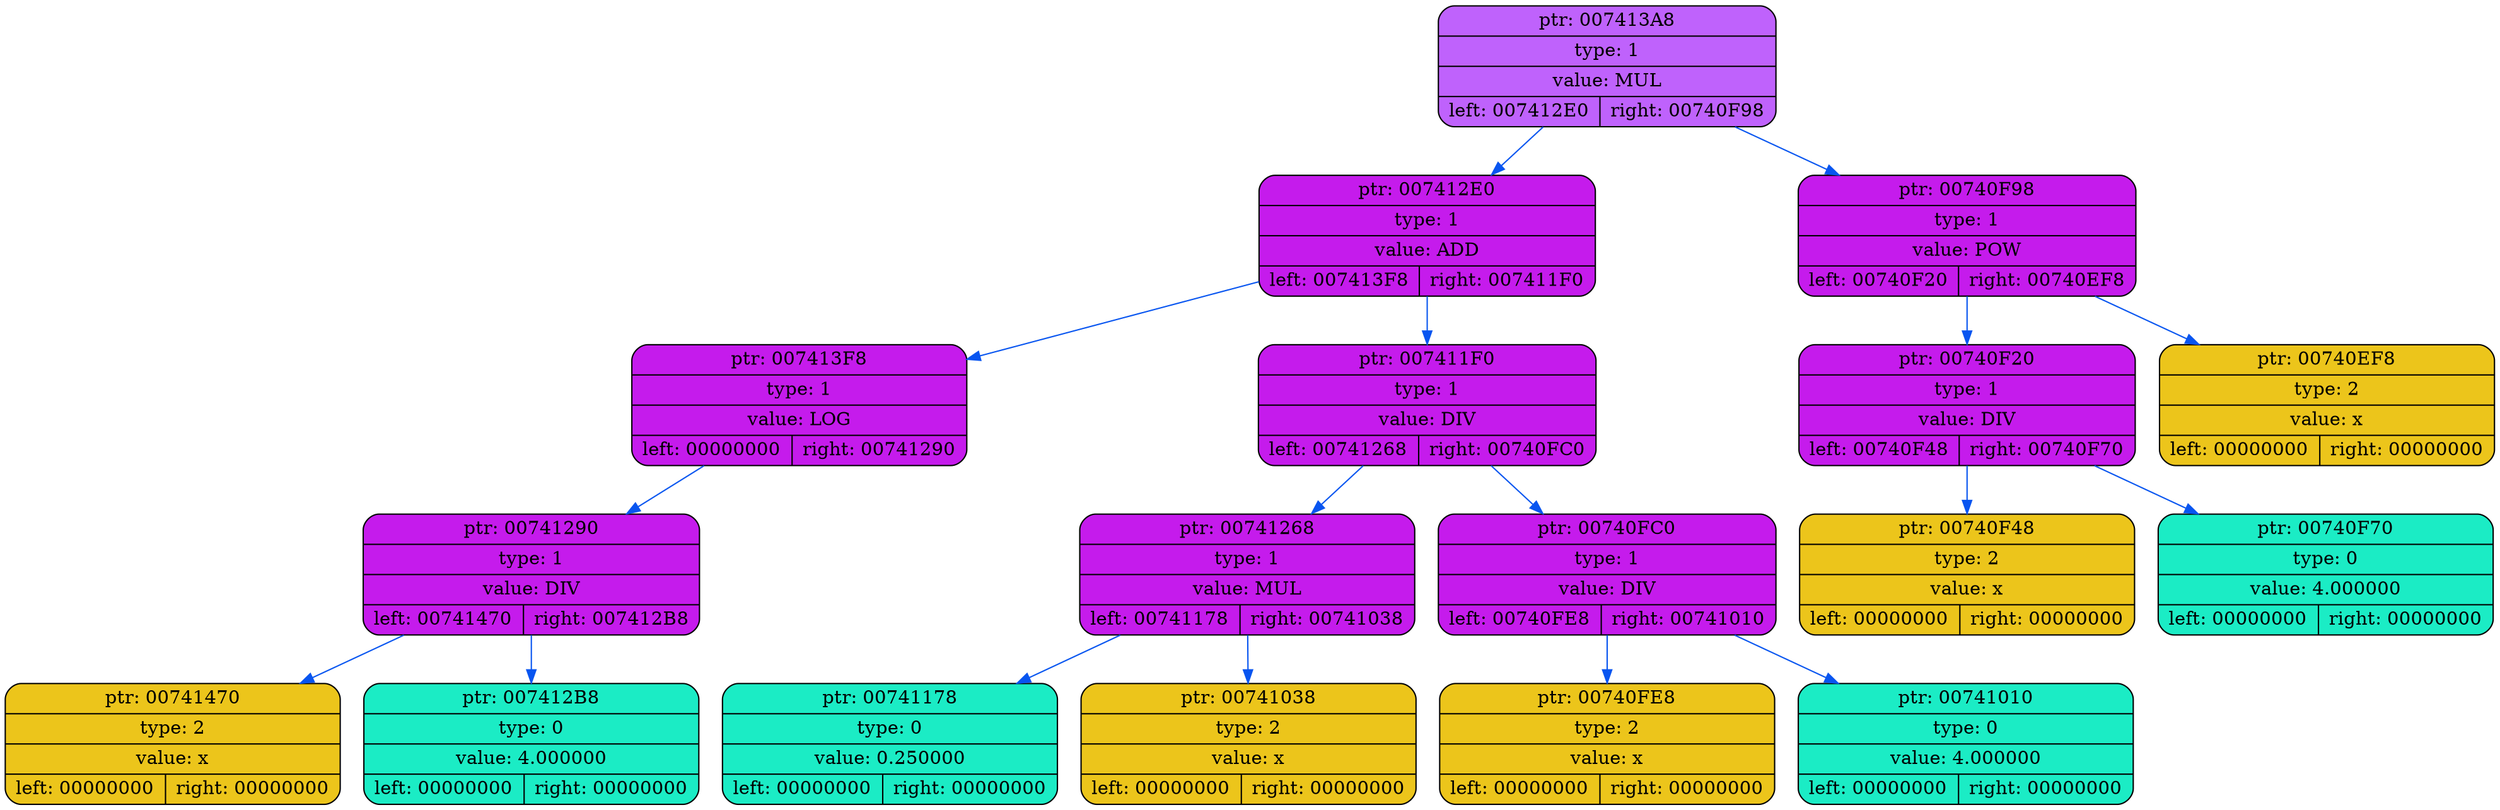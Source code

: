digraph
{
    rankdir=TP

        node007413A8[shape=record,style="rounded,filled",fillcolor="#BF62FC",label="{ ptr: 007413A8 | type: 1 | value: MUL| { left: 007412E0 | right: 00740F98 }}"];
    node007413A8 -> node007412E0[color="#0855F0"]
    node007412E0[shape=record,style="rounded,filled",fillcolor="#C51BEC",label="{ ptr: 007412E0 | type: 1 | value: ADD| { left: 007413F8 | right: 007411F0 }}"];
    node007412E0 -> node007413F8[color="#0855F0"]
    node007413F8[shape=record,style="rounded,filled",fillcolor="#C51BEC",label="{ ptr: 007413F8 | type: 1 | value: LOG| { left: 00000000 | right: 00741290 }}"];
    node007413F8 -> node00741290[color="#0855F0"]
    node00741290[shape=record,style="rounded,filled",fillcolor="#C51BEC",label="{ ptr: 00741290 | type: 1 | value: DIV| { left: 00741470 | right: 007412B8 }}"];
    node00741290 -> node00741470[color="#0855F0"]
    node00741470[shape=record,style="rounded,filled",fillcolor="#ECC51B",label="{ ptr: 00741470 | type: 2 | value: x| { left: 00000000 | right: 00000000 }}"];
    node00741290 -> node007412B8[color="#0855F0"]
    node007412B8[shape=record,style="rounded,filled",fillcolor="#1BECC5",label="{ ptr: 007412B8 | type: 0 | value: 4.000000| { left: 00000000 | right: 00000000 }}"];
    node007412E0 -> node007411F0[color="#0855F0"]
    node007411F0[shape=record,style="rounded,filled",fillcolor="#C51BEC",label="{ ptr: 007411F0 | type: 1 | value: DIV| { left: 00741268 | right: 00740FC0 }}"];
    node007411F0 -> node00741268[color="#0855F0"]
    node00741268[shape=record,style="rounded,filled",fillcolor="#C51BEC",label="{ ptr: 00741268 | type: 1 | value: MUL| { left: 00741178 | right: 00741038 }}"];
    node00741268 -> node00741178[color="#0855F0"]
    node00741178[shape=record,style="rounded,filled",fillcolor="#1BECC5",label="{ ptr: 00741178 | type: 0 | value: 0.250000| { left: 00000000 | right: 00000000 }}"];
    node00741268 -> node00741038[color="#0855F0"]
    node00741038[shape=record,style="rounded,filled",fillcolor="#ECC51B",label="{ ptr: 00741038 | type: 2 | value: x| { left: 00000000 | right: 00000000 }}"];
    node007411F0 -> node00740FC0[color="#0855F0"]
    node00740FC0[shape=record,style="rounded,filled",fillcolor="#C51BEC",label="{ ptr: 00740FC0 | type: 1 | value: DIV| { left: 00740FE8 | right: 00741010 }}"];
    node00740FC0 -> node00740FE8[color="#0855F0"]
    node00740FE8[shape=record,style="rounded,filled",fillcolor="#ECC51B",label="{ ptr: 00740FE8 | type: 2 | value: x| { left: 00000000 | right: 00000000 }}"];
    node00740FC0 -> node00741010[color="#0855F0"]
    node00741010[shape=record,style="rounded,filled",fillcolor="#1BECC5",label="{ ptr: 00741010 | type: 0 | value: 4.000000| { left: 00000000 | right: 00000000 }}"];
    node007413A8 -> node00740F98[color="#0855F0"]
    node00740F98[shape=record,style="rounded,filled",fillcolor="#C51BEC",label="{ ptr: 00740F98 | type: 1 | value: POW| { left: 00740F20 | right: 00740EF8 }}"];
    node00740F98 -> node00740F20[color="#0855F0"]
    node00740F20[shape=record,style="rounded,filled",fillcolor="#C51BEC",label="{ ptr: 00740F20 | type: 1 | value: DIV| { left: 00740F48 | right: 00740F70 }}"];
    node00740F20 -> node00740F48[color="#0855F0"]
    node00740F48[shape=record,style="rounded,filled",fillcolor="#ECC51B",label="{ ptr: 00740F48 | type: 2 | value: x| { left: 00000000 | right: 00000000 }}"];
    node00740F20 -> node00740F70[color="#0855F0"]
    node00740F70[shape=record,style="rounded,filled",fillcolor="#1BECC5",label="{ ptr: 00740F70 | type: 0 | value: 4.000000| { left: 00000000 | right: 00000000 }}"];
    node00740F98 -> node00740EF8[color="#0855F0"]
    node00740EF8[shape=record,style="rounded,filled",fillcolor="#ECC51B",label="{ ptr: 00740EF8 | type: 2 | value: x| { left: 00000000 | right: 00000000 }}"];
}